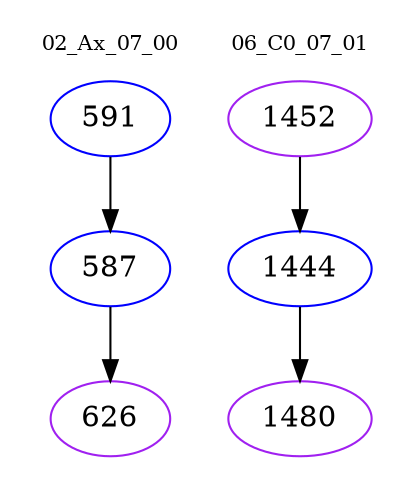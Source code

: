 digraph{
subgraph cluster_0 {
color = white
label = "02_Ax_07_00";
fontsize=10;
T0_591 [label="591", color="blue"]
T0_591 -> T0_587 [color="black"]
T0_587 [label="587", color="blue"]
T0_587 -> T0_626 [color="black"]
T0_626 [label="626", color="purple"]
}
subgraph cluster_1 {
color = white
label = "06_C0_07_01";
fontsize=10;
T1_1452 [label="1452", color="purple"]
T1_1452 -> T1_1444 [color="black"]
T1_1444 [label="1444", color="blue"]
T1_1444 -> T1_1480 [color="black"]
T1_1480 [label="1480", color="purple"]
}
}
